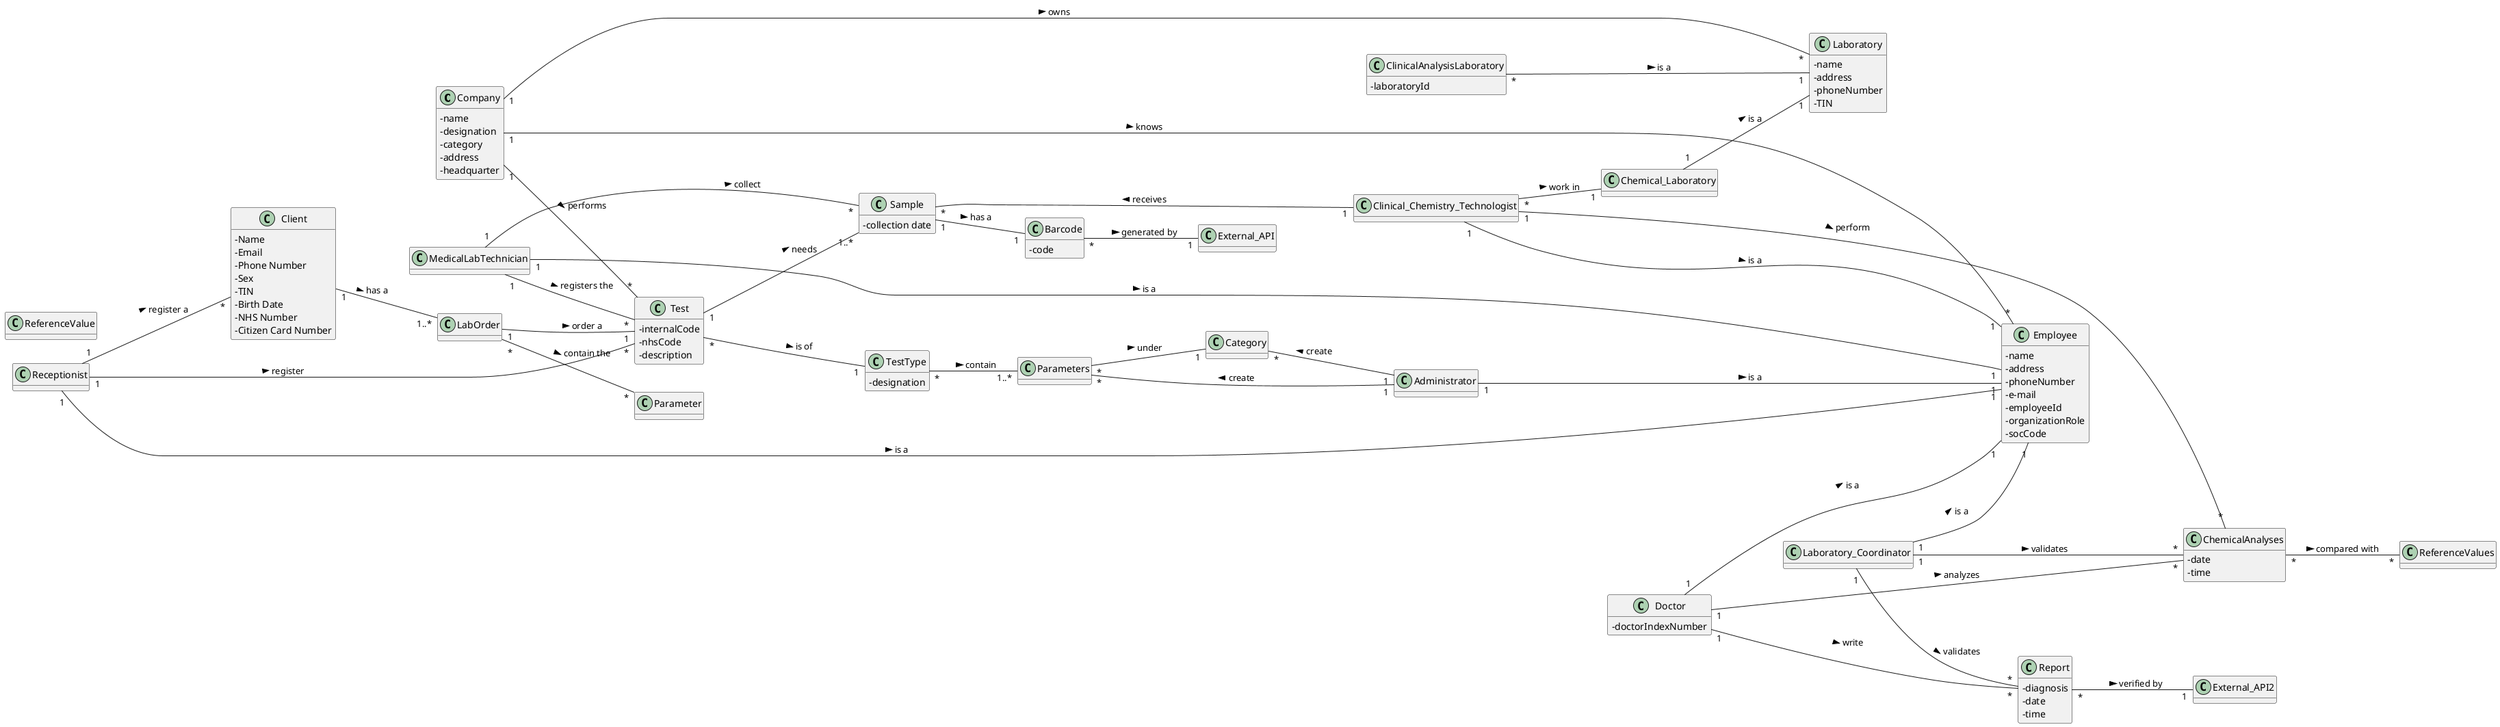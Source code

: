 @startuml
'https://plantuml.com/class-diagram

hide methods
left to right direction
skinparam classAttributeIconSize 0

class Company{
-name
-designation
-category
-address
-headquarter
}

class Employee{
-name
-address
-phoneNumber
-e-mail
-employeeId
-organizationRole
-socCode
}

class TestType{
-designation
}

class Doctor{
-doctorIndexNumber
}

class Laboratory{
-name
-address
-phoneNumber
-TIN
}

class Barcode{
-code
}

class Report{
-diagnosis
-date
-time
}

class Sample{
-collection date
}

class Test{
-internalCode
-nhsCode
-description
}

class Client{
 - Name
 - Email
 - Phone Number
 - Sex
 - TIN
 - Birth Date
 - NHS Number
 - Citizen Card Number

}

class Receptionist{

}

class ClinicalAnalysisLaboratory{
-laboratoryId
}

class ChemicalAnalyses{
-date
-time
}

class ReferenceValue{

}

class Parameter{

}

class Category{

}

class MedicalLabTechnician{

}

class Chemical_Laboratory{

}

class Clinical_Chemistry_Technologist{

}

class LabOrder{

}

class Laboratory_Coordinator{

}

class Administrator{

}

class External_API{

}

class External_API2 {

}


Company "1"---"*" Employee : knows >
Company "1"--"*" Laboratory : owns >
Company "1" -- "*" Test: performs >
ClinicalAnalysisLaboratory "*"---"1" Laboratory : is a >
Chemical_Laboratory "1"--"1" Laboratory : is a >
MedicalLabTechnician "1"--"1" Employee : is a >
Administrator "1"--"1" Employee : is a >
Clinical_Chemistry_Technologist "1"----"1" Employee : is a >
Receptionist "1"--"1" Employee : is a >
Receptionist "1"---"*" Client : register a >
Receptionist "1"-"*" Test : register >
Client "1"--"1..*" LabOrder : has a >
LabOrder "1"--"1" Test : order a >
LabOrder "*" -- "*" Parameter: contain the >
Test "*"---"1" TestType : is of >
Test "1"---"1..*" Sample : needs >
TestType "*"--"1..*" Parameters : contain >
MedicalLabTechnician "1"---"*" Sample : collect >
MedicalLabTechnician "1" -- "*" Test: registers the >
Sample "*"----"1" Clinical_Chemistry_Technologist : < receives
Sample "1"--"1" Barcode : has a >
Barcode "*"--"1" External_API : generated by >
Clinical_Chemistry_Technologist "*"--"1" Chemical_Laboratory : work in >
Clinical_Chemistry_Technologist "1"--"*" ChemicalAnalyses : perform >
Category "*"--"1" Administrator : < create
Parameters "*"--"1" Category : under >
Parameters "*"---"1"Administrator : < create
Doctor "1"---"1" Employee : is a >
Doctor "1"-"*" ChemicalAnalyses : analyzes >
Doctor "1"---"*" Report : write >
Laboratory_Coordinator "1"--"1" Employee : is a >
Laboratory_Coordinator "1"--"*" Report : validates >
Laboratory_Coordinator "1"---"*" ChemicalAnalyses : validates >
ChemicalAnalyses "*"--"*" ReferenceValues : compared with >
Report "*" -- "1" External_API2: verified by >









@enduml